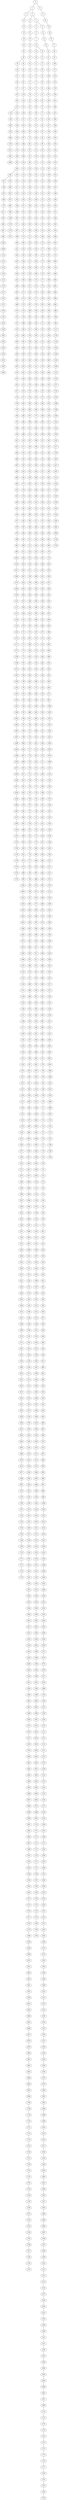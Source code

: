 graph {
0 -- 1
0 -- 9
1 -- 5
1 -- 2
5 -- 10
10 -- 14
14 -- 25
25 -- 26
26 -- 35
35 -- 36
36 -- 38
38 -- 39
38 -- 44
39 -- 40
40 -- 41
41 -- 46
46 -- 47
47 -- 49
49 -- 96
96 -- 125
125 -- 132
125 -- 142
132 -- 245
245 -- 449
449 -- 554
554 -- 988
988 -- 1129
1129 -- 1411
1411 -- 1492
1492 -- 1694
142 -- 147
147 -- 148
148 -- 149
149 -- 150
150 -- 240
240 -- 279
279 -- 280
280 -- 281
281 -- 283
283 -- 286
283 -- 291
286 -- 287
286 -- 332
287 -- 339
339 -- 627
627 -- 644
644 -- 779
779 -- 811
811 -- 878
878 -- 900
900 -- 901
901 -- 983
983 -- 1005
1005 -- 1009
1009 -- 1114
1114 -- 1115
1115 -- 1120
1120 -- 1130
1130 -- 1131
1131 -- 1176
1176 -- 1217
1217 -- 1251
1251 -- 1317
1317 -- 1320
1320 -- 1321
1321 -- 1423
1423 -- 1439
1439 -- 1441
1441 -- 1442
1442 -- 1452
1452 -- 1453
1453 -- 1622
1622 -- 1635
1635 -- 1636
332 -- 480
480 -- 650
650 -- 873
873 -- 989
989 -- 1063
1063 -- 1169
1169 -- 1179
1179 -- 1574
1574 -- 1575
291 -- 323
323 -- 327
327 -- 333
333 -- 334
334 -- 340
340 -- 366
366 -- 367
367 -- 371
371 -- 387
387 -- 389
389 -- 394
394 -- 411
411 -- 420
420 -- 422
422 -- 423
423 -- 424
424 -- 425
425 -- 466
466 -- 467
467 -- 468
468 -- 469
469 -- 470
470 -- 515
515 -- 521
521 -- 522
522 -- 523
523 -- 592
592 -- 632
632 -- 633
633 -- 641
641 -- 653
653 -- 674
674 -- 675
675 -- 676
676 -- 677
677 -- 724
724 -- 739
739 -- 743
743 -- 766
766 -- 767
767 -- 768
768 -- 780
780 -- 812
812 -- 821
821 -- 845
845 -- 866
866 -- 887
887 -- 892
892 -- 895
895 -- 902
902 -- 913
913 -- 915
915 -- 940
940 -- 953
953 -- 976
976 -- 977
977 -- 978
978 -- 979
979 -- 980
980 -- 981
981 -- 982
982 -- 1002
1002 -- 1016
1016 -- 1017
1017 -- 1064
1064 -- 1072
1072 -- 1095
1095 -- 1100
1100 -- 1101
1101 -- 1127
1127 -- 1132
1132 -- 1139
1139 -- 1140
1140 -- 1164
1164 -- 1170
1170 -- 1171
1171 -- 1173
1173 -- 1199
1199 -- 1248
1248 -- 1270
1270 -- 1295
1295 -- 1296
1296 -- 1302
1302 -- 1303
1303 -- 1304
1304 -- 1305
1305 -- 1366
1366 -- 1403
1403 -- 1404
1404 -- 1405
1405 -- 1407
1407 -- 1408
1408 -- 1458
1458 -- 1589
1589 -- 1626
1626 -- 1627
1627 -- 1629
1629 -- 1656
1656 -- 1657
1657 -- 1658
1658 -- 1659
1659 -- 1660
1660 -- 1661
1661 -- 1673
1673 -- 1695
1695 -- 1700
1700 -- 1701
1701 -- 1702
1702 -- 1703
1703 -- 1729
1729 -- 1730
1730 -- 1734
1734 -- 1735
1735 -- 1753
44 -- 48
48 -- 64
64 -- 65
65 -- 97
97 -- 118
118 -- 124
124 -- 131
131 -- 156
156 -- 157
157 -- 165
165 -- 166
166 -- 167
167 -- 168
168 -- 182
182 -- 209
209 -- 210
210 -- 212
212 -- 213
213 -- 214
214 -- 215
215 -- 216
216 -- 250
250 -- 251
251 -- 252
252 -- 253
253 -- 264
264 -- 271
271 -- 273
273 -- 282
282 -- 325
325 -- 335
335 -- 336
336 -- 341
341 -- 351
351 -- 363
363 -- 369
369 -- 372
372 -- 373
373 -- 375
375 -- 376
376 -- 378
378 -- 388
388 -- 395
395 -- 400
400 -- 401
401 -- 429
429 -- 430
430 -- 431
431 -- 433
433 -- 441
441 -- 444
444 -- 475
475 -- 476
476 -- 477
477 -- 481
481 -- 482
482 -- 483
483 -- 486
486 -- 487
487 -- 488
488 -- 516
516 -- 517
517 -- 532
532 -- 541
541 -- 542
542 -- 543
543 -- 545
545 -- 577
577 -- 578
578 -- 579
579 -- 580
580 -- 581
581 -- 582
582 -- 583
583 -- 595
595 -- 596
596 -- 597
597 -- 609
609 -- 617
617 -- 626
626 -- 634
634 -- 635
635 -- 642
642 -- 654
654 -- 655
655 -- 656
656 -- 657
657 -- 658
658 -- 659
659 -- 742
742 -- 750
750 -- 751
751 -- 754
754 -- 771
771 -- 772
772 -- 775
775 -- 781
781 -- 788
788 -- 789
789 -- 790
790 -- 791
791 -- 792
792 -- 793
793 -- 794
794 -- 795
795 -- 796
796 -- 797
797 -- 798
798 -- 799
799 -- 800
800 -- 802
802 -- 807
807 -- 808
808 -- 816
816 -- 817
817 -- 822
822 -- 841
841 -- 843
843 -- 846
846 -- 879
879 -- 891
891 -- 893
893 -- 897
897 -- 898
898 -- 899
899 -- 903
903 -- 950
950 -- 951
951 -- 972
972 -- 973
973 -- 984
984 -- 995
995 -- 1003
1003 -- 1004
1004 -- 1010
1010 -- 1018
1018 -- 1020
1020 -- 1042
1042 -- 1043
1043 -- 1046
1046 -- 1065
1065 -- 1073
1073 -- 1079
1079 -- 1083
1083 -- 1096
1096 -- 1102
1102 -- 1134
1134 -- 1135
1135 -- 1136
1136 -- 1137
1137 -- 1138
1138 -- 1144
1144 -- 1146
1146 -- 1147
1147 -- 1166
1166 -- 1177
1177 -- 1180
1180 -- 1181
1181 -- 1183
1183 -- 1204
1204 -- 1215
1215 -- 1218
1218 -- 1219
1219 -- 1221
1221 -- 1222
1222 -- 1225
1225 -- 1226
1226 -- 1227
1227 -- 1230
1230 -- 1231
1231 -- 1232
1232 -- 1233
1233 -- 1234
1234 -- 1235
1235 -- 1236
1236 -- 1237
1237 -- 1249
1249 -- 1253
1253 -- 1271
1271 -- 1297
1297 -- 1298
1298 -- 1299
1299 -- 1306
1306 -- 1307
1307 -- 1308
1308 -- 1342
1342 -- 1343
1343 -- 1346
1346 -- 1347
1347 -- 1350
1350 -- 1357
1357 -- 1360
1360 -- 1400
1400 -- 1401
1401 -- 1409
1409 -- 1415
1415 -- 1421
1421 -- 1426
1426 -- 1444
1444 -- 1445
1445 -- 1448
1448 -- 1474
1474 -- 1567
1567 -- 1568
1568 -- 1569
1569 -- 1570
1570 -- 1571
1571 -- 1587
1587 -- 1591
1591 -- 1593
1593 -- 1609
1609 -- 1610
1610 -- 1611
1611 -- 1616
1616 -- 1617
1617 -- 1620
1620 -- 1621
1621 -- 1624
1624 -- 1628
1628 -- 1630
1630 -- 1637
1637 -- 1640
1640 -- 1644
1644 -- 1665
1665 -- 1669
1669 -- 1670
1670 -- 1674
1674 -- 1677
1677 -- 1696
1696 -- 1697
1697 -- 1704
1704 -- 1705
1705 -- 1706
1706 -- 1707
1707 -- 1724
1724 -- 1728
1728 -- 1736
1736 -- 1738
1738 -- 1768
1768 -- 1769
1769 -- 1770
1770 -- 1771
1771 -- 1772
1772 -- 1778
1778 -- 1779
2 -- 11
2 -- 3
11 -- 15
15 -- 31
31 -- 32
32 -- 33
33 -- 34
34 -- 37
37 -- 45
45 -- 50
50 -- 52
52 -- 57
57 -- 58
58 -- 59
59 -- 61
61 -- 63
63 -- 66
66 -- 67
67 -- 68
68 -- 69
69 -- 79
79 -- 80
80 -- 93
93 -- 95
95 -- 98
98 -- 133
133 -- 134
134 -- 143
143 -- 146
146 -- 174
174 -- 183
183 -- 184
184 -- 185
185 -- 201
201 -- 205
205 -- 208
208 -- 211
211 -- 218
218 -- 235
235 -- 236
236 -- 237
237 -- 238
238 -- 239
239 -- 246
246 -- 257
257 -- 258
258 -- 261
261 -- 267
267 -- 268
268 -- 285
285 -- 288
288 -- 317
317 -- 328
328 -- 329
329 -- 331
331 -- 337
337 -- 342
342 -- 350
350 -- 352
352 -- 364
364 -- 370
370 -- 374
374 -- 379
379 -- 383
383 -- 396
396 -- 397
397 -- 398
398 -- 412
412 -- 413
413 -- 421
421 -- 426
426 -- 427
427 -- 428
428 -- 432
432 -- 435
435 -- 439
439 -- 453
453 -- 454
454 -- 455
455 -- 478
478 -- 492
492 -- 499
499 -- 505
505 -- 508
508 -- 509
509 -- 511
511 -- 513
513 -- 524
524 -- 525
525 -- 526
526 -- 527
527 -- 528
528 -- 529
529 -- 544
544 -- 546
546 -- 548
548 -- 549
549 -- 550
550 -- 553
553 -- 563
563 -- 574
574 -- 607
607 -- 608
608 -- 619
619 -- 624
624 -- 630
630 -- 631
631 -- 636
636 -- 640
640 -- 645
645 -- 646
646 -- 647
647 -- 651
651 -- 666
666 -- 671
671 -- 706
706 -- 721
721 -- 723
723 -- 726
726 -- 727
727 -- 734
734 -- 735
735 -- 736
736 -- 737
737 -- 738
738 -- 744
744 -- 745
745 -- 746
746 -- 747
747 -- 757
757 -- 758
758 -- 759
759 -- 761
761 -- 762
762 -- 765
765 -- 770
770 -- 776
776 -- 777
777 -- 782
782 -- 783
783 -- 784
784 -- 785
785 -- 786
786 -- 787
787 -- 803
803 -- 804
804 -- 813
813 -- 829
829 -- 842
842 -- 844
844 -- 847
847 -- 849
849 -- 850
850 -- 851
851 -- 869
869 -- 870
870 -- 871
871 -- 889
889 -- 894
894 -- 896
896 -- 904
904 -- 914
914 -- 916
916 -- 923
923 -- 925
925 -- 926
926 -- 927
927 -- 928
928 -- 929
929 -- 930
930 -- 937
937 -- 955
955 -- 956
956 -- 957
957 -- 958
958 -- 959
959 -- 963
963 -- 964
964 -- 968
968 -- 975
975 -- 985
985 -- 986
986 -- 1006
1006 -- 1015
1015 -- 1026
1026 -- 1027
1027 -- 1045
1045 -- 1047
1047 -- 1057
1057 -- 1060
1060 -- 1066
1066 -- 1068
1068 -- 1080
1080 -- 1084
1084 -- 1085
1085 -- 1086
1086 -- 1087
1087 -- 1088
1088 -- 1094
1094 -- 1097
1097 -- 1098
1098 -- 1103
1103 -- 1116
1116 -- 1141
1141 -- 1142
1142 -- 1143
1143 -- 1167
1167 -- 1178
1178 -- 1182
1182 -- 1185
1185 -- 1186
1186 -- 1188
1188 -- 1189
1189 -- 1190
1190 -- 1191
1191 -- 1192
1192 -- 1193
1193 -- 1194
1194 -- 1195
1195 -- 1196
1196 -- 1211
1211 -- 1212
1212 -- 1213
1213 -- 1214
1214 -- 1216
1216 -- 1220
1220 -- 1223
1223 -- 1228
1228 -- 1229
1229 -- 1238
1238 -- 1239
1239 -- 1240
1240 -- 1250
1250 -- 1254
1254 -- 1255
1255 -- 1256
1256 -- 1264
1264 -- 1268
1268 -- 1280
1280 -- 1281
1281 -- 1282
1282 -- 1318
1318 -- 1319
1319 -- 1331
1331 -- 1332
1332 -- 1336
1336 -- 1337
1337 -- 1338
1338 -- 1339
1339 -- 1340
1340 -- 1341
1341 -- 1344
1344 -- 1345
1345 -- 1352
1352 -- 1356
1356 -- 1361
1361 -- 1362
1362 -- 1363
1363 -- 1364
1364 -- 1369
1369 -- 1402
1402 -- 1412
1412 -- 1422
1422 -- 1424
1424 -- 1434
1434 -- 1435
1435 -- 1436
1436 -- 1438
1438 -- 1443
1443 -- 1450
1450 -- 1451
1451 -- 1459
1459 -- 1460
1460 -- 1461
1461 -- 1462
1462 -- 1468
1468 -- 1469
1469 -- 1475
1475 -- 1476
1476 -- 1477
1477 -- 1478
1478 -- 1479
1479 -- 1480
1480 -- 1481
1481 -- 1482
1482 -- 1483
1483 -- 1484
1484 -- 1485
1485 -- 1486
1486 -- 1487
1487 -- 1488
1488 -- 1489
1489 -- 1490
1490 -- 1491
1491 -- 1493
1493 -- 1496
1496 -- 1497
1497 -- 1498
1498 -- 1501
1501 -- 1502
1502 -- 1503
1503 -- 1548
1548 -- 1550
1550 -- 1562
1562 -- 1563
1563 -- 1572
1572 -- 1573
1573 -- 1576
1576 -- 1577
1577 -- 1578
1578 -- 1579
1579 -- 1580
1580 -- 1590
1590 -- 1592
1592 -- 1608
1608 -- 1612
1612 -- 1613
1613 -- 1618
1618 -- 1625
1625 -- 1631
1631 -- 1632
1632 -- 1638
1638 -- 1641
1641 -- 1653
1653 -- 1666
1666 -- 1667
1667 -- 1668
1668 -- 1675
1675 -- 1678
1678 -- 1679
1679 -- 1680
1680 -- 1681
1681 -- 1682
1682 -- 1683
1683 -- 1684
1684 -- 1685
1685 -- 1691
1691 -- 1698
1698 -- 1708
1708 -- 1709
1709 -- 1719
1719 -- 1720
1720 -- 1721
1721 -- 1722
1722 -- 1723
1723 -- 1725
1725 -- 1726
1726 -- 1731
1731 -- 1740
1740 -- 1741
1741 -- 1742
1742 -- 1745
1745 -- 1754
1754 -- 1758
1758 -- 1759
1759 -- 1760
1760 -- 1761
1761 -- 1762
1762 -- 1763
1763 -- 1764
1764 -- 1765
1765 -- 1766
1766 -- 1767
1767 -- 1784
1784 -- 1785
1785 -- 1791
3 -- 4
3 -- 8
4 -- 6
6 -- 7
7 -- 12
12 -- 16
12 -- 19
16 -- 18
18 -- 51
51 -- 53
53 -- 70
70 -- 71
71 -- 72
72 -- 73
73 -- 88
88 -- 89
89 -- 90
90 -- 91
91 -- 92
92 -- 102
102 -- 103
103 -- 110
110 -- 111
111 -- 119
119 -- 127
127 -- 128
128 -- 135
135 -- 144
144 -- 153
153 -- 159
159 -- 160
160 -- 161
161 -- 162
162 -- 163
163 -- 164
164 -- 194
194 -- 203
203 -- 226
226 -- 234
234 -- 262
262 -- 263
263 -- 265
265 -- 266
266 -- 272
272 -- 274
274 -- 276
276 -- 277
277 -- 278
278 -- 290
290 -- 292
292 -- 293
293 -- 294
294 -- 295
295 -- 302
302 -- 303
303 -- 304
304 -- 305
305 -- 312
312 -- 318
318 -- 320
320 -- 338
338 -- 343
343 -- 353
353 -- 354
354 -- 368
368 -- 377
377 -- 382
382 -- 384
384 -- 385
385 -- 386
386 -- 399
399 -- 402
402 -- 403
403 -- 404
404 -- 405
405 -- 406
406 -- 407
407 -- 408
408 -- 409
409 -- 410
410 -- 414
414 -- 416
416 -- 417
417 -- 440
440 -- 442
442 -- 452
452 -- 456
456 -- 457
457 -- 458
458 -- 459
459 -- 471
471 -- 489
489 -- 490
490 -- 493
493 -- 494
494 -- 495
495 -- 496
496 -- 497
497 -- 498
498 -- 506
506 -- 507
507 -- 510
510 -- 512
512 -- 514
514 -- 518
518 -- 519
519 -- 520
520 -- 547
547 -- 568
568 -- 575
575 -- 594
594 -- 598
598 -- 599
599 -- 601
601 -- 604
604 -- 605
605 -- 606
606 -- 618
618 -- 622
622 -- 623
623 -- 625
625 -- 652
652 -- 672
672 -- 673
673 -- 707
707 -- 725
725 -- 728
728 -- 741
741 -- 748
748 -- 749
749 -- 752
752 -- 755
755 -- 756
756 -- 773
773 -- 778
778 -- 805
805 -- 806
806 -- 809
809 -- 814
814 -- 867
867 -- 868
868 -- 874
874 -- 875
875 -- 876
876 -- 877
877 -- 905
905 -- 906
906 -- 907
907 -- 908
908 -- 909
909 -- 910
910 -- 911
911 -- 912
912 -- 917
917 -- 921
921 -- 931
931 -- 932
932 -- 935
935 -- 936
936 -- 941
941 -- 942
942 -- 943
943 -- 944
944 -- 945
945 -- 946
946 -- 947
947 -- 948
948 -- 949
949 -- 960
960 -- 961
961 -- 962
962 -- 1007
1007 -- 1032
1032 -- 1034
1034 -- 1035
1035 -- 1036
1036 -- 1037
1037 -- 1048
1048 -- 1049
1049 -- 1061
1061 -- 1062
1062 -- 1067
1067 -- 1069
1069 -- 1081
1081 -- 1082
1082 -- 1090
1090 -- 1091
1091 -- 1092
1092 -- 1093
1093 -- 1104
1104 -- 1125
1125 -- 1126
1126 -- 1128
1128 -- 1145
1145 -- 1148
1148 -- 1150
1150 -- 1151
1151 -- 1165
1165 -- 1187
1187 -- 1241
1241 -- 1266
1266 -- 1267
1267 -- 1283
1283 -- 1284
1284 -- 1285
1285 -- 1286
1286 -- 1287
1287 -- 1300
1300 -- 1301
1301 -- 1314
1314 -- 1315
1315 -- 1333
1333 -- 1348
1348 -- 1351
1351 -- 1353
1353 -- 1354
1354 -- 1355
1355 -- 1358
1358 -- 1365
1365 -- 1367
1367 -- 1368
1368 -- 1383
1383 -- 1384
1384 -- 1385
1385 -- 1386
1386 -- 1387
1387 -- 1388
1388 -- 1389
1389 -- 1416
1416 -- 1446
1446 -- 1454
1454 -- 1456
1456 -- 1470
1470 -- 1471
1471 -- 1472
1472 -- 1473
1473 -- 1494
1494 -- 1495
1495 -- 1499
1499 -- 1500
1500 -- 1504
1504 -- 1505
1505 -- 1518
1518 -- 1519
1519 -- 1520
1520 -- 1521
1521 -- 1522
1522 -- 1523
1523 -- 1524
1524 -- 1525
1525 -- 1526
1526 -- 1531
1531 -- 1532
1532 -- 1533
1533 -- 1554
1554 -- 1555
1555 -- 1556
1556 -- 1559
1559 -- 1560
1560 -- 1564
1564 -- 1581
1581 -- 1582
1582 -- 1583
1583 -- 1584
1584 -- 1585
1585 -- 1586
1586 -- 1588
1588 -- 1594
1594 -- 1595
1595 -- 1596
1596 -- 1597
1597 -- 1598
1598 -- 1599
1599 -- 1604
1604 -- 1605
1605 -- 1606
1606 -- 1607
1607 -- 1614
1614 -- 1615
1615 -- 1619
1619 -- 1623
1623 -- 1639
1639 -- 1642
1642 -- 1643
1643 -- 1647
1647 -- 1650
1650 -- 1654
1654 -- 1662
1662 -- 1663
1663 -- 1664
1664 -- 1672
1672 -- 1686
1686 -- 1687
1687 -- 1710
1710 -- 1711
1711 -- 1712
1712 -- 1713
1713 -- 1717
1717 -- 1718
1718 -- 1727
1727 -- 1737
1737 -- 1746
1746 -- 1747
1747 -- 1748
1748 -- 1749
1749 -- 1750
1750 -- 1751
1751 -- 1755
1755 -- 1774
1774 -- 1786
1786 -- 1793
1793 -- 1794
19 -- 21
21 -- 27
27 -- 28
28 -- 29
29 -- 30
30 -- 42
42 -- 43
43 -- 60
60 -- 74
74 -- 75
75 -- 81
81 -- 84
84 -- 85
85 -- 94
94 -- 99
99 -- 101
101 -- 104
104 -- 112
112 -- 113
113 -- 114
114 -- 115
115 -- 120
120 -- 121
121 -- 122
122 -- 129
129 -- 130
130 -- 145
145 -- 151
151 -- 154
154 -- 169
169 -- 170
170 -- 171
171 -- 172
172 -- 173
173 -- 175
175 -- 176
176 -- 177
177 -- 178
178 -- 195
195 -- 196
196 -- 202
202 -- 204
204 -- 206
206 -- 217
217 -- 219
219 -- 221
221 -- 225
225 -- 227
227 -- 228
228 -- 229
229 -- 233
233 -- 259
259 -- 260
260 -- 269
269 -- 270
270 -- 275
275 -- 284
284 -- 289
289 -- 299
299 -- 300
300 -- 301
301 -- 309
309 -- 313
313 -- 314
314 -- 315
315 -- 316
316 -- 319
319 -- 321
321 -- 322
322 -- 330
330 -- 344
344 -- 345
345 -- 349
349 -- 355
355 -- 356
356 -- 357
357 -- 358
358 -- 359
359 -- 360
360 -- 361
361 -- 362
362 -- 365
365 -- 380
380 -- 381
381 -- 415
415 -- 418
418 -- 419
419 -- 445
445 -- 446
446 -- 447
447 -- 448
448 -- 451
451 -- 460
460 -- 472
472 -- 473
473 -- 474
474 -- 479
479 -- 484
484 -- 485
485 -- 491
491 -- 504
504 -- 533
533 -- 534
534 -- 536
536 -- 537
537 -- 538
538 -- 539
539 -- 540
540 -- 551
551 -- 552
552 -- 558
558 -- 564
564 -- 569
569 -- 570
570 -- 571
571 -- 576
576 -- 586
586 -- 587
587 -- 588
588 -- 589
589 -- 590
590 -- 591
591 -- 602
602 -- 620
620 -- 621
621 -- 628
628 -- 629
629 -- 637
637 -- 643
643 -- 648
648 -- 649
649 -- 660
660 -- 663
663 -- 664
664 -- 665
665 -- 667
667 -- 668
668 -- 669
669 -- 670
670 -- 678
678 -- 679
679 -- 680
680 -- 681
681 -- 682
682 -- 683
683 -- 684
684 -- 685
685 -- 686
686 -- 687
687 -- 688
688 -- 689
689 -- 690
690 -- 691
691 -- 692
692 -- 693
693 -- 694
694 -- 695
695 -- 696
696 -- 697
697 -- 698
698 -- 699
699 -- 700
700 -- 701
701 -- 702
702 -- 703
703 -- 704
704 -- 705
705 -- 708
708 -- 709
709 -- 710
710 -- 711
711 -- 712
712 -- 713
713 -- 714
714 -- 715
715 -- 716
716 -- 717
717 -- 718
718 -- 719
719 -- 730
730 -- 731
731 -- 732
732 -- 733
733 -- 740
740 -- 753
753 -- 760
760 -- 763
763 -- 764
764 -- 769
769 -- 774
774 -- 801
801 -- 810
810 -- 815
815 -- 818
818 -- 819
819 -- 820
820 -- 823
823 -- 830
830 -- 831
831 -- 832
832 -- 833
833 -- 834
834 -- 835
835 -- 836
836 -- 837
837 -- 838
838 -- 839
839 -- 840
840 -- 848
848 -- 853
853 -- 854
854 -- 872
872 -- 880
880 -- 881
881 -- 890
890 -- 924
924 -- 933
933 -- 934
934 -- 952
952 -- 954
954 -- 965
965 -- 966
966 -- 967
967 -- 969
969 -- 970
970 -- 974
974 -- 987
987 -- 990
990 -- 993
993 -- 994
994 -- 996
996 -- 997
997 -- 998
998 -- 999
999 -- 1000
1000 -- 1001
1001 -- 1011
1011 -- 1012
1012 -- 1013
1013 -- 1014
1014 -- 1021
1021 -- 1029
1029 -- 1031
1031 -- 1033
1033 -- 1038
1038 -- 1039
1039 -- 1040
1040 -- 1041
1041 -- 1044
1044 -- 1050
1050 -- 1051
1051 -- 1052
1052 -- 1053
1053 -- 1054
1054 -- 1055
1055 -- 1056
1056 -- 1058
1058 -- 1059
1059 -- 1071
1071 -- 1074
1074 -- 1075
1075 -- 1076
1076 -- 1077
1077 -- 1078
1078 -- 1099
1099 -- 1105
1105 -- 1106
1106 -- 1107
1107 -- 1108
1108 -- 1109
1109 -- 1110
1110 -- 1111
1111 -- 1112
1112 -- 1113
1113 -- 1121
1121 -- 1122
1122 -- 1133
1133 -- 1149
1149 -- 1152
1152 -- 1153
1153 -- 1154
1154 -- 1155
1155 -- 1156
1156 -- 1157
1157 -- 1158
1158 -- 1159
1159 -- 1160
1160 -- 1161
1161 -- 1168
1168 -- 1172
1172 -- 1184
1184 -- 1198
1198 -- 1205
1205 -- 1206
1206 -- 1207
1207 -- 1208
1208 -- 1209
1209 -- 1210
1210 -- 1224
1224 -- 1242
1242 -- 1247
1247 -- 1252
1252 -- 1257
1257 -- 1262
1262 -- 1265
1265 -- 1269
1269 -- 1274
1274 -- 1275
1275 -- 1291
1291 -- 1292
1292 -- 1293
1293 -- 1294
1294 -- 1309
1309 -- 1310
1310 -- 1311
1311 -- 1312
1312 -- 1313
1313 -- 1316
1316 -- 1324
1324 -- 1325
1325 -- 1326
1326 -- 1327
1327 -- 1328
1328 -- 1329
1329 -- 1334
1334 -- 1349
1349 -- 1359
1359 -- 1370
1370 -- 1379
1379 -- 1380
1380 -- 1381
1381 -- 1382
1382 -- 1398
1398 -- 1399
1399 -- 1406
1406 -- 1410
1410 -- 1413
1413 -- 1414
1414 -- 1417
1417 -- 1418
1418 -- 1419
1419 -- 1420
1420 -- 1429
1429 -- 1440
1440 -- 1447
1447 -- 1449
1449 -- 1455
1455 -- 1457
1457 -- 1463
1463 -- 1464
1464 -- 1465
1465 -- 1466
1466 -- 1467
1467 -- 1506
1506 -- 1507
1507 -- 1508
1508 -- 1509
1509 -- 1510
1510 -- 1511
1511 -- 1512
1512 -- 1513
1513 -- 1514
1514 -- 1537
1537 -- 1539
1539 -- 1540
1540 -- 1541
1541 -- 1542
1542 -- 1546
1546 -- 1549
1549 -- 1551
1551 -- 1557
1557 -- 1558
1558 -- 1561
1561 -- 1566
1566 -- 1600
1600 -- 1633
1633 -- 1634
1634 -- 1648
1648 -- 1655
1655 -- 1671
1671 -- 1690
1690 -- 1714
1714 -- 1715
1715 -- 1732
1732 -- 1733
1733 -- 1743
1743 -- 1752
1752 -- 1757
1757 -- 1775
1775 -- 1776
1776 -- 1777
1777 -- 1780
1780 -- 1781
1781 -- 1782
1782 -- 1783
1783 -- 1792
8 -- 13
13 -- 22
22 -- 23
23 -- 24
24 -- 55
55 -- 62
62 -- 82
82 -- 100
100 -- 105
105 -- 106
106 -- 107
107 -- 109
109 -- 116
116 -- 126
126 -- 136
136 -- 137
137 -- 138
138 -- 139
139 -- 140
140 -- 141
141 -- 155
155 -- 158
158 -- 197
197 -- 198
198 -- 199
199 -- 200
200 -- 207
207 -- 220
220 -- 224
224 -- 230
230 -- 241
241 -- 242
242 -- 243
243 -- 254
254 -- 255
255 -- 296
296 -- 297
297 -- 298
298 -- 306
306 -- 307
307 -- 308
308 -- 310
310 -- 346
346 -- 347
347 -- 348
348 -- 390
390 -- 391
391 -- 392
392 -- 393
393 -- 434
434 -- 443
443 -- 450
450 -- 461
461 -- 462
462 -- 463
463 -- 464
464 -- 500
500 -- 501
501 -- 530
530 -- 531
531 -- 535
535 -- 555
555 -- 556
556 -- 557
557 -- 559
559 -- 560
560 -- 561
561 -- 562
562 -- 565
565 -- 584
584 -- 585
585 -- 593
593 -- 603
603 -- 610
610 -- 611
611 -- 612
612 -- 613
613 -- 614
614 -- 615
615 -- 616
616 -- 638
638 -- 639
639 -- 661
661 -- 662
662 -- 720
720 -- 722
722 -- 824
824 -- 825
825 -- 826
826 -- 827
827 -- 828
828 -- 852
852 -- 855
855 -- 856
856 -- 857
857 -- 858
858 -- 859
859 -- 860
860 -- 861
861 -- 862
862 -- 863
863 -- 888
888 -- 919
919 -- 920
920 -- 922
922 -- 938
938 -- 939
939 -- 971
971 -- 991
991 -- 1008
1008 -- 1019
1019 -- 1022
1022 -- 1023
1023 -- 1024
1024 -- 1025
1025 -- 1028
1028 -- 1030
1030 -- 1070
1070 -- 1089
1089 -- 1123
1123 -- 1124
1124 -- 1162
1162 -- 1163
1163 -- 1174
1174 -- 1197
1197 -- 1200
1200 -- 1201
1201 -- 1202
1202 -- 1243
1243 -- 1258
1258 -- 1259
1259 -- 1260
1260 -- 1261
1261 -- 1263
1263 -- 1272
1272 -- 1371
1371 -- 1372
1372 -- 1373
1373 -- 1374
1374 -- 1375
1375 -- 1376
1376 -- 1390
1390 -- 1391
1391 -- 1392
1392 -- 1393
1393 -- 1394
1394 -- 1395
1395 -- 1396
1396 -- 1397
1397 -- 1428
1428 -- 1430
1430 -- 1431
1431 -- 1433
1433 -- 1437
1437 -- 1517
1517 -- 1527
1527 -- 1534
1534 -- 1535
1535 -- 1536
1536 -- 1538
1538 -- 1547
1547 -- 1552
1552 -- 1553
1553 -- 1565
1565 -- 1601
1601 -- 1602
1602 -- 1603
1603 -- 1645
1645 -- 1646
1646 -- 1649
1649 -- 1651
1651 -- 1652
1652 -- 1676
1676 -- 1688
1688 -- 1689
1689 -- 1692
1692 -- 1716
1716 -- 1744
1744 -- 1773
1773 -- 1787
1787 -- 1788
1788 -- 1789
1789 -- 1790
9 -- 17
17 -- 20
20 -- 54
54 -- 56
56 -- 76
76 -- 77
77 -- 83
83 -- 87
87 -- 108
108 -- 117
117 -- 123
123 -- 152
152 -- 179
179 -- 180
180 -- 181
181 -- 186
186 -- 187
187 -- 188
188 -- 189
189 -- 190
190 -- 191
191 -- 192
192 -- 193
193 -- 222
222 -- 223
223 -- 231
231 -- 232
232 -- 244
244 -- 247
247 -- 248
248 -- 249
249 -- 256
256 -- 311
311 -- 436
436 -- 502
502 -- 503
503 -- 566
566 -- 567
567 -- 572
572 -- 573
573 -- 600
600 -- 729
729 -- 864
864 -- 865
865 -- 882
882 -- 883
883 -- 884
884 -- 885
885 -- 886
886 -- 918
918 -- 992
992 -- 1117
1117 -- 1118
1118 -- 1119
1119 -- 1203
1203 -- 1244
1244 -- 1245
1245 -- 1246
1246 -- 1273
1273 -- 1276
1276 -- 1277
1277 -- 1278
1278 -- 1279
1279 -- 1288
1288 -- 1289
1289 -- 1290
1290 -- 1322
1322 -- 1323
1323 -- 1330
1330 -- 1335
1335 -- 1377
1377 -- 1378
1378 -- 1425
1425 -- 1427
1427 -- 1432
1432 -- 1515
1515 -- 1516
1516 -- 1528
1528 -- 1529
1529 -- 1530
1530 -- 1543
1543 -- 1544
1544 -- 1545
1545 -- 1693
1693 -- 1699
1699 -- 1739
1739 -- 1756
}
